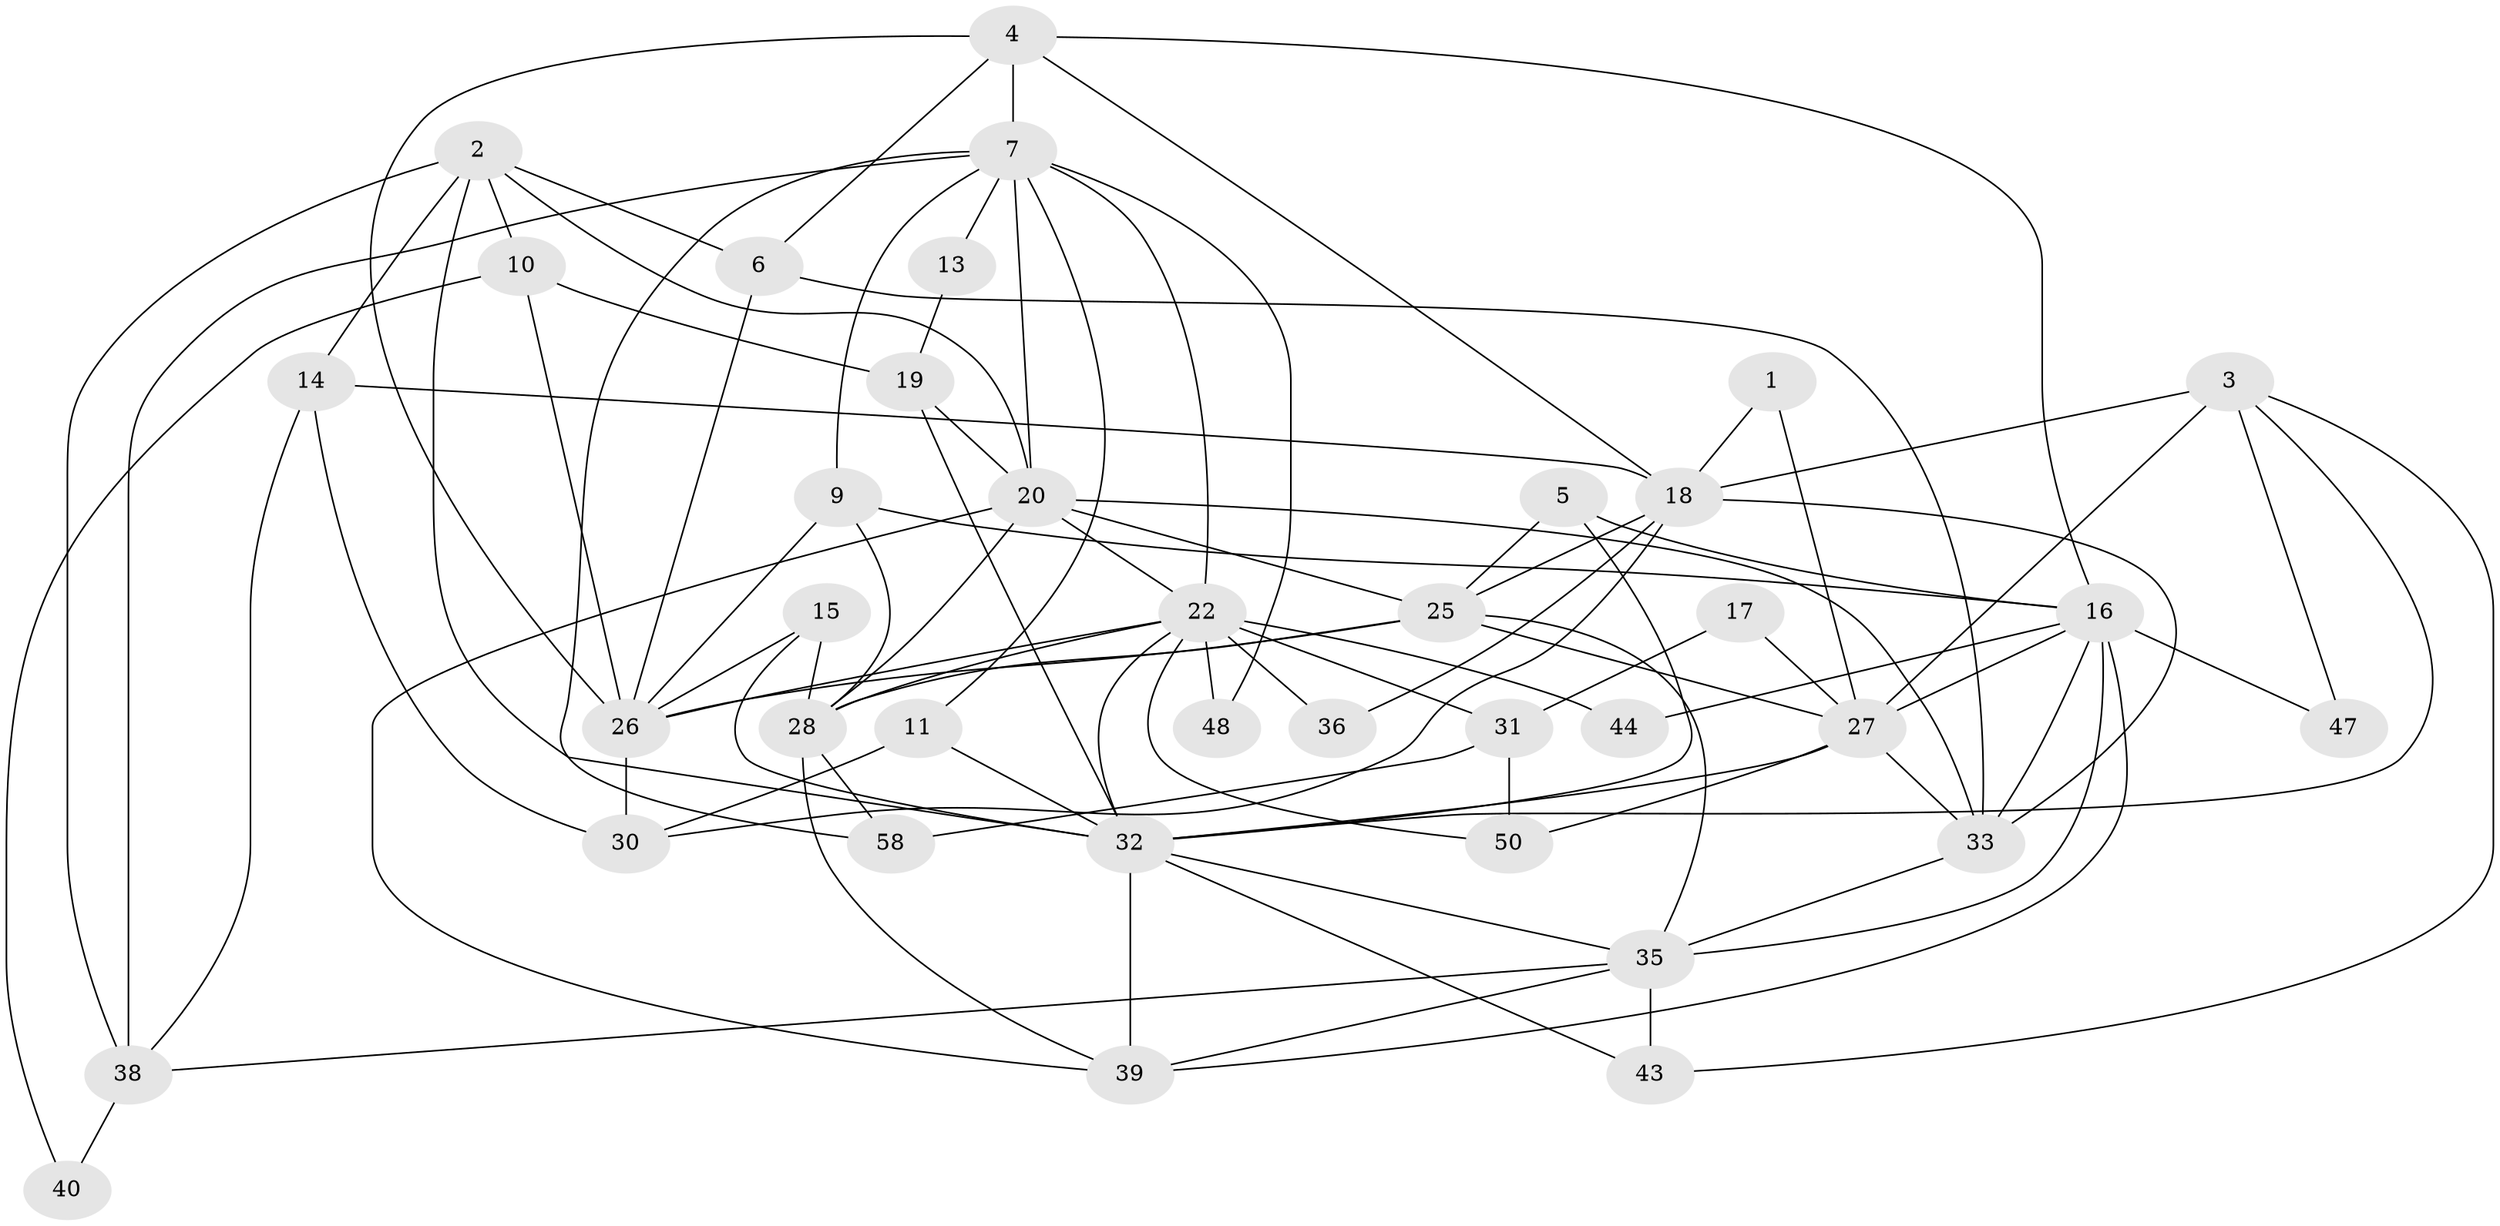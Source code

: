 // Generated by graph-tools (version 1.1) at 2025/52/02/27/25 19:52:04]
// undirected, 38 vertices, 93 edges
graph export_dot {
graph [start="1"]
  node [color=gray90,style=filled];
  1;
  2 [super="+52"];
  3 [super="+55"];
  4 [super="+8"];
  5;
  6;
  7 [super="+21"];
  9 [super="+12"];
  10;
  11 [super="+59"];
  13;
  14 [super="+42"];
  15;
  16 [super="+24"];
  17;
  18 [super="+34"];
  19 [super="+54"];
  20 [super="+23"];
  22 [super="+29"];
  25 [super="+57"];
  26 [super="+49"];
  27 [super="+37"];
  28 [super="+45"];
  30;
  31 [super="+51"];
  32 [super="+46"];
  33 [super="+56"];
  35 [super="+41"];
  36;
  38;
  39 [super="+53"];
  40;
  43;
  44;
  47;
  48;
  50;
  58;
  1 -- 18;
  1 -- 27;
  2 -- 20;
  2 -- 6;
  2 -- 10;
  2 -- 32;
  2 -- 38;
  2 -- 14;
  3 -- 18 [weight=2];
  3 -- 43;
  3 -- 32;
  3 -- 27;
  3 -- 47;
  4 -- 16;
  4 -- 6;
  4 -- 26;
  4 -- 7;
  4 -- 18;
  5 -- 16;
  5 -- 32;
  5 -- 25;
  6 -- 26;
  6 -- 33;
  7 -- 22;
  7 -- 20;
  7 -- 13;
  7 -- 38;
  7 -- 58;
  7 -- 48;
  7 -- 9;
  7 -- 11;
  9 -- 26;
  9 -- 16;
  9 -- 28;
  10 -- 26;
  10 -- 40;
  10 -- 19;
  11 -- 30;
  11 -- 32;
  13 -- 19;
  14 -- 30;
  14 -- 38;
  14 -- 18;
  15 -- 26;
  15 -- 32;
  15 -- 28;
  16 -- 35;
  16 -- 44;
  16 -- 47;
  16 -- 27;
  16 -- 33;
  16 -- 39;
  17 -- 31;
  17 -- 27;
  18 -- 33;
  18 -- 36;
  18 -- 30;
  18 -- 25;
  19 -- 32;
  19 -- 20;
  20 -- 33;
  20 -- 22;
  20 -- 25;
  20 -- 28;
  20 -- 39;
  22 -- 26;
  22 -- 28;
  22 -- 31;
  22 -- 36 [weight=2];
  22 -- 44;
  22 -- 48;
  22 -- 50;
  22 -- 32;
  25 -- 35;
  25 -- 26;
  25 -- 27;
  25 -- 28;
  26 -- 30 [weight=2];
  27 -- 50;
  27 -- 32;
  27 -- 33;
  28 -- 58;
  28 -- 39;
  31 -- 50;
  31 -- 58;
  32 -- 43;
  32 -- 35;
  32 -- 39;
  33 -- 35;
  35 -- 39;
  35 -- 43;
  35 -- 38;
  38 -- 40;
}
